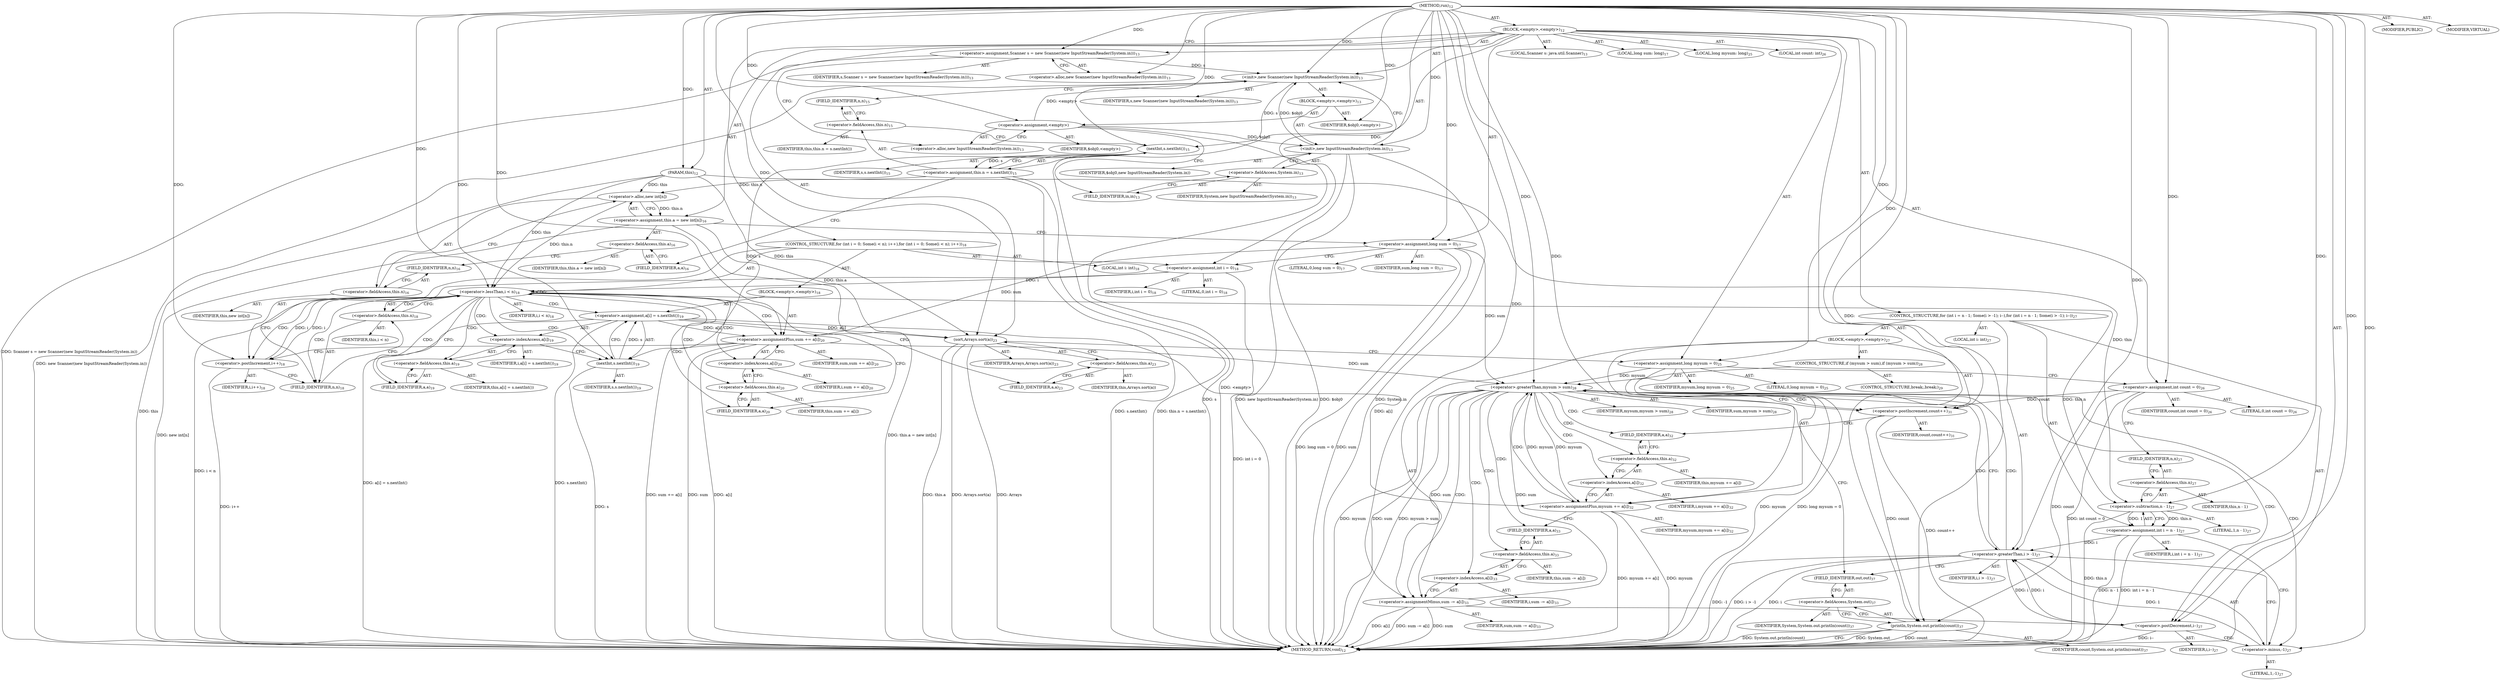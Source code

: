 digraph "run" {  
"22" [label = <(METHOD,run)<SUB>12</SUB>> ]
"23" [label = <(PARAM,this)<SUB>12</SUB>> ]
"24" [label = <(BLOCK,&lt;empty&gt;,&lt;empty&gt;)<SUB>12</SUB>> ]
"4" [label = <(LOCAL,Scanner s: java.util.Scanner)<SUB>13</SUB>> ]
"25" [label = <(&lt;operator&gt;.assignment,Scanner s = new Scanner(new InputStreamReader(System.in)))<SUB>13</SUB>> ]
"26" [label = <(IDENTIFIER,s,Scanner s = new Scanner(new InputStreamReader(System.in)))<SUB>13</SUB>> ]
"27" [label = <(&lt;operator&gt;.alloc,new Scanner(new InputStreamReader(System.in)))<SUB>13</SUB>> ]
"28" [label = <(&lt;init&gt;,new Scanner(new InputStreamReader(System.in)))<SUB>13</SUB>> ]
"3" [label = <(IDENTIFIER,s,new Scanner(new InputStreamReader(System.in)))<SUB>13</SUB>> ]
"29" [label = <(BLOCK,&lt;empty&gt;,&lt;empty&gt;)<SUB>13</SUB>> ]
"30" [label = <(&lt;operator&gt;.assignment,&lt;empty&gt;)> ]
"31" [label = <(IDENTIFIER,$obj0,&lt;empty&gt;)> ]
"32" [label = <(&lt;operator&gt;.alloc,new InputStreamReader(System.in))<SUB>13</SUB>> ]
"33" [label = <(&lt;init&gt;,new InputStreamReader(System.in))<SUB>13</SUB>> ]
"34" [label = <(IDENTIFIER,$obj0,new InputStreamReader(System.in))> ]
"35" [label = <(&lt;operator&gt;.fieldAccess,System.in)<SUB>13</SUB>> ]
"36" [label = <(IDENTIFIER,System,new InputStreamReader(System.in))<SUB>13</SUB>> ]
"37" [label = <(FIELD_IDENTIFIER,in,in)<SUB>13</SUB>> ]
"38" [label = <(IDENTIFIER,$obj0,&lt;empty&gt;)> ]
"39" [label = <(&lt;operator&gt;.assignment,this.n = s.nextInt())<SUB>15</SUB>> ]
"40" [label = <(&lt;operator&gt;.fieldAccess,this.n)<SUB>15</SUB>> ]
"41" [label = <(IDENTIFIER,this,this.n = s.nextInt())> ]
"42" [label = <(FIELD_IDENTIFIER,n,n)<SUB>15</SUB>> ]
"43" [label = <(nextInt,s.nextInt())<SUB>15</SUB>> ]
"44" [label = <(IDENTIFIER,s,s.nextInt())<SUB>15</SUB>> ]
"45" [label = <(&lt;operator&gt;.assignment,this.a = new int[n])<SUB>16</SUB>> ]
"46" [label = <(&lt;operator&gt;.fieldAccess,this.a)<SUB>16</SUB>> ]
"47" [label = <(IDENTIFIER,this,this.a = new int[n])> ]
"48" [label = <(FIELD_IDENTIFIER,a,a)<SUB>16</SUB>> ]
"49" [label = <(&lt;operator&gt;.alloc,new int[n])> ]
"50" [label = <(&lt;operator&gt;.fieldAccess,this.n)<SUB>16</SUB>> ]
"51" [label = <(IDENTIFIER,this,new int[n])> ]
"52" [label = <(FIELD_IDENTIFIER,n,n)<SUB>16</SUB>> ]
"53" [label = <(LOCAL,long sum: long)<SUB>17</SUB>> ]
"54" [label = <(&lt;operator&gt;.assignment,long sum = 0)<SUB>17</SUB>> ]
"55" [label = <(IDENTIFIER,sum,long sum = 0)<SUB>17</SUB>> ]
"56" [label = <(LITERAL,0,long sum = 0)<SUB>17</SUB>> ]
"57" [label = <(CONTROL_STRUCTURE,for (int i = 0; Some(i &lt; n); i++),for (int i = 0; Some(i &lt; n); i++))<SUB>18</SUB>> ]
"58" [label = <(LOCAL,int i: int)<SUB>18</SUB>> ]
"59" [label = <(&lt;operator&gt;.assignment,int i = 0)<SUB>18</SUB>> ]
"60" [label = <(IDENTIFIER,i,int i = 0)<SUB>18</SUB>> ]
"61" [label = <(LITERAL,0,int i = 0)<SUB>18</SUB>> ]
"62" [label = <(&lt;operator&gt;.lessThan,i &lt; n)<SUB>18</SUB>> ]
"63" [label = <(IDENTIFIER,i,i &lt; n)<SUB>18</SUB>> ]
"64" [label = <(&lt;operator&gt;.fieldAccess,this.n)<SUB>18</SUB>> ]
"65" [label = <(IDENTIFIER,this,i &lt; n)> ]
"66" [label = <(FIELD_IDENTIFIER,n,n)<SUB>18</SUB>> ]
"67" [label = <(&lt;operator&gt;.postIncrement,i++)<SUB>18</SUB>> ]
"68" [label = <(IDENTIFIER,i,i++)<SUB>18</SUB>> ]
"69" [label = <(BLOCK,&lt;empty&gt;,&lt;empty&gt;)<SUB>18</SUB>> ]
"70" [label = <(&lt;operator&gt;.assignment,a[i] = s.nextInt())<SUB>19</SUB>> ]
"71" [label = <(&lt;operator&gt;.indexAccess,a[i])<SUB>19</SUB>> ]
"72" [label = <(&lt;operator&gt;.fieldAccess,this.a)<SUB>19</SUB>> ]
"73" [label = <(IDENTIFIER,this,a[i] = s.nextInt())> ]
"74" [label = <(FIELD_IDENTIFIER,a,a)<SUB>19</SUB>> ]
"75" [label = <(IDENTIFIER,i,a[i] = s.nextInt())<SUB>19</SUB>> ]
"76" [label = <(nextInt,s.nextInt())<SUB>19</SUB>> ]
"77" [label = <(IDENTIFIER,s,s.nextInt())<SUB>19</SUB>> ]
"78" [label = <(&lt;operator&gt;.assignmentPlus,sum += a[i])<SUB>20</SUB>> ]
"79" [label = <(IDENTIFIER,sum,sum += a[i])<SUB>20</SUB>> ]
"80" [label = <(&lt;operator&gt;.indexAccess,a[i])<SUB>20</SUB>> ]
"81" [label = <(&lt;operator&gt;.fieldAccess,this.a)<SUB>20</SUB>> ]
"82" [label = <(IDENTIFIER,this,sum += a[i])> ]
"83" [label = <(FIELD_IDENTIFIER,a,a)<SUB>20</SUB>> ]
"84" [label = <(IDENTIFIER,i,sum += a[i])<SUB>20</SUB>> ]
"85" [label = <(sort,Arrays.sort(a))<SUB>23</SUB>> ]
"86" [label = <(IDENTIFIER,Arrays,Arrays.sort(a))<SUB>23</SUB>> ]
"87" [label = <(&lt;operator&gt;.fieldAccess,this.a)<SUB>23</SUB>> ]
"88" [label = <(IDENTIFIER,this,Arrays.sort(a))> ]
"89" [label = <(FIELD_IDENTIFIER,a,a)<SUB>23</SUB>> ]
"90" [label = <(LOCAL,long mysum: long)<SUB>25</SUB>> ]
"91" [label = <(&lt;operator&gt;.assignment,long mysum = 0)<SUB>25</SUB>> ]
"92" [label = <(IDENTIFIER,mysum,long mysum = 0)<SUB>25</SUB>> ]
"93" [label = <(LITERAL,0,long mysum = 0)<SUB>25</SUB>> ]
"94" [label = <(LOCAL,int count: int)<SUB>26</SUB>> ]
"95" [label = <(&lt;operator&gt;.assignment,int count = 0)<SUB>26</SUB>> ]
"96" [label = <(IDENTIFIER,count,int count = 0)<SUB>26</SUB>> ]
"97" [label = <(LITERAL,0,int count = 0)<SUB>26</SUB>> ]
"98" [label = <(CONTROL_STRUCTURE,for (int i = n - 1; Some(i &gt; -1); i--),for (int i = n - 1; Some(i &gt; -1); i--))<SUB>27</SUB>> ]
"99" [label = <(LOCAL,int i: int)<SUB>27</SUB>> ]
"100" [label = <(&lt;operator&gt;.assignment,int i = n - 1)<SUB>27</SUB>> ]
"101" [label = <(IDENTIFIER,i,int i = n - 1)<SUB>27</SUB>> ]
"102" [label = <(&lt;operator&gt;.subtraction,n - 1)<SUB>27</SUB>> ]
"103" [label = <(&lt;operator&gt;.fieldAccess,this.n)<SUB>27</SUB>> ]
"104" [label = <(IDENTIFIER,this,n - 1)> ]
"105" [label = <(FIELD_IDENTIFIER,n,n)<SUB>27</SUB>> ]
"106" [label = <(LITERAL,1,n - 1)<SUB>27</SUB>> ]
"107" [label = <(&lt;operator&gt;.greaterThan,i &gt; -1)<SUB>27</SUB>> ]
"108" [label = <(IDENTIFIER,i,i &gt; -1)<SUB>27</SUB>> ]
"109" [label = <(&lt;operator&gt;.minus,-1)<SUB>27</SUB>> ]
"110" [label = <(LITERAL,1,-1)<SUB>27</SUB>> ]
"111" [label = <(&lt;operator&gt;.postDecrement,i--)<SUB>27</SUB>> ]
"112" [label = <(IDENTIFIER,i,i--)<SUB>27</SUB>> ]
"113" [label = <(BLOCK,&lt;empty&gt;,&lt;empty&gt;)<SUB>27</SUB>> ]
"114" [label = <(CONTROL_STRUCTURE,if (mysum &gt; sum),if (mysum &gt; sum))<SUB>28</SUB>> ]
"115" [label = <(&lt;operator&gt;.greaterThan,mysum &gt; sum)<SUB>28</SUB>> ]
"116" [label = <(IDENTIFIER,mysum,mysum &gt; sum)<SUB>28</SUB>> ]
"117" [label = <(IDENTIFIER,sum,mysum &gt; sum)<SUB>28</SUB>> ]
"118" [label = <(CONTROL_STRUCTURE,break;,break;)<SUB>29</SUB>> ]
"119" [label = <(&lt;operator&gt;.postIncrement,count++)<SUB>31</SUB>> ]
"120" [label = <(IDENTIFIER,count,count++)<SUB>31</SUB>> ]
"121" [label = <(&lt;operator&gt;.assignmentPlus,mysum += a[i])<SUB>32</SUB>> ]
"122" [label = <(IDENTIFIER,mysum,mysum += a[i])<SUB>32</SUB>> ]
"123" [label = <(&lt;operator&gt;.indexAccess,a[i])<SUB>32</SUB>> ]
"124" [label = <(&lt;operator&gt;.fieldAccess,this.a)<SUB>32</SUB>> ]
"125" [label = <(IDENTIFIER,this,mysum += a[i])> ]
"126" [label = <(FIELD_IDENTIFIER,a,a)<SUB>32</SUB>> ]
"127" [label = <(IDENTIFIER,i,mysum += a[i])<SUB>32</SUB>> ]
"128" [label = <(&lt;operator&gt;.assignmentMinus,sum -= a[i])<SUB>33</SUB>> ]
"129" [label = <(IDENTIFIER,sum,sum -= a[i])<SUB>33</SUB>> ]
"130" [label = <(&lt;operator&gt;.indexAccess,a[i])<SUB>33</SUB>> ]
"131" [label = <(&lt;operator&gt;.fieldAccess,this.a)<SUB>33</SUB>> ]
"132" [label = <(IDENTIFIER,this,sum -= a[i])> ]
"133" [label = <(FIELD_IDENTIFIER,a,a)<SUB>33</SUB>> ]
"134" [label = <(IDENTIFIER,i,sum -= a[i])<SUB>33</SUB>> ]
"135" [label = <(println,System.out.println(count))<SUB>37</SUB>> ]
"136" [label = <(&lt;operator&gt;.fieldAccess,System.out)<SUB>37</SUB>> ]
"137" [label = <(IDENTIFIER,System,System.out.println(count))<SUB>37</SUB>> ]
"138" [label = <(FIELD_IDENTIFIER,out,out)<SUB>37</SUB>> ]
"139" [label = <(IDENTIFIER,count,System.out.println(count))<SUB>37</SUB>> ]
"140" [label = <(MODIFIER,PUBLIC)> ]
"141" [label = <(MODIFIER,VIRTUAL)> ]
"142" [label = <(METHOD_RETURN,void)<SUB>12</SUB>> ]
  "22" -> "23"  [ label = "AST: "] 
  "22" -> "24"  [ label = "AST: "] 
  "22" -> "140"  [ label = "AST: "] 
  "22" -> "141"  [ label = "AST: "] 
  "22" -> "142"  [ label = "AST: "] 
  "24" -> "4"  [ label = "AST: "] 
  "24" -> "25"  [ label = "AST: "] 
  "24" -> "28"  [ label = "AST: "] 
  "24" -> "39"  [ label = "AST: "] 
  "24" -> "45"  [ label = "AST: "] 
  "24" -> "53"  [ label = "AST: "] 
  "24" -> "54"  [ label = "AST: "] 
  "24" -> "57"  [ label = "AST: "] 
  "24" -> "85"  [ label = "AST: "] 
  "24" -> "90"  [ label = "AST: "] 
  "24" -> "91"  [ label = "AST: "] 
  "24" -> "94"  [ label = "AST: "] 
  "24" -> "95"  [ label = "AST: "] 
  "24" -> "98"  [ label = "AST: "] 
  "24" -> "135"  [ label = "AST: "] 
  "25" -> "26"  [ label = "AST: "] 
  "25" -> "27"  [ label = "AST: "] 
  "28" -> "3"  [ label = "AST: "] 
  "28" -> "29"  [ label = "AST: "] 
  "29" -> "30"  [ label = "AST: "] 
  "29" -> "33"  [ label = "AST: "] 
  "29" -> "38"  [ label = "AST: "] 
  "30" -> "31"  [ label = "AST: "] 
  "30" -> "32"  [ label = "AST: "] 
  "33" -> "34"  [ label = "AST: "] 
  "33" -> "35"  [ label = "AST: "] 
  "35" -> "36"  [ label = "AST: "] 
  "35" -> "37"  [ label = "AST: "] 
  "39" -> "40"  [ label = "AST: "] 
  "39" -> "43"  [ label = "AST: "] 
  "40" -> "41"  [ label = "AST: "] 
  "40" -> "42"  [ label = "AST: "] 
  "43" -> "44"  [ label = "AST: "] 
  "45" -> "46"  [ label = "AST: "] 
  "45" -> "49"  [ label = "AST: "] 
  "46" -> "47"  [ label = "AST: "] 
  "46" -> "48"  [ label = "AST: "] 
  "49" -> "50"  [ label = "AST: "] 
  "50" -> "51"  [ label = "AST: "] 
  "50" -> "52"  [ label = "AST: "] 
  "54" -> "55"  [ label = "AST: "] 
  "54" -> "56"  [ label = "AST: "] 
  "57" -> "58"  [ label = "AST: "] 
  "57" -> "59"  [ label = "AST: "] 
  "57" -> "62"  [ label = "AST: "] 
  "57" -> "67"  [ label = "AST: "] 
  "57" -> "69"  [ label = "AST: "] 
  "59" -> "60"  [ label = "AST: "] 
  "59" -> "61"  [ label = "AST: "] 
  "62" -> "63"  [ label = "AST: "] 
  "62" -> "64"  [ label = "AST: "] 
  "64" -> "65"  [ label = "AST: "] 
  "64" -> "66"  [ label = "AST: "] 
  "67" -> "68"  [ label = "AST: "] 
  "69" -> "70"  [ label = "AST: "] 
  "69" -> "78"  [ label = "AST: "] 
  "70" -> "71"  [ label = "AST: "] 
  "70" -> "76"  [ label = "AST: "] 
  "71" -> "72"  [ label = "AST: "] 
  "71" -> "75"  [ label = "AST: "] 
  "72" -> "73"  [ label = "AST: "] 
  "72" -> "74"  [ label = "AST: "] 
  "76" -> "77"  [ label = "AST: "] 
  "78" -> "79"  [ label = "AST: "] 
  "78" -> "80"  [ label = "AST: "] 
  "80" -> "81"  [ label = "AST: "] 
  "80" -> "84"  [ label = "AST: "] 
  "81" -> "82"  [ label = "AST: "] 
  "81" -> "83"  [ label = "AST: "] 
  "85" -> "86"  [ label = "AST: "] 
  "85" -> "87"  [ label = "AST: "] 
  "87" -> "88"  [ label = "AST: "] 
  "87" -> "89"  [ label = "AST: "] 
  "91" -> "92"  [ label = "AST: "] 
  "91" -> "93"  [ label = "AST: "] 
  "95" -> "96"  [ label = "AST: "] 
  "95" -> "97"  [ label = "AST: "] 
  "98" -> "99"  [ label = "AST: "] 
  "98" -> "100"  [ label = "AST: "] 
  "98" -> "107"  [ label = "AST: "] 
  "98" -> "111"  [ label = "AST: "] 
  "98" -> "113"  [ label = "AST: "] 
  "100" -> "101"  [ label = "AST: "] 
  "100" -> "102"  [ label = "AST: "] 
  "102" -> "103"  [ label = "AST: "] 
  "102" -> "106"  [ label = "AST: "] 
  "103" -> "104"  [ label = "AST: "] 
  "103" -> "105"  [ label = "AST: "] 
  "107" -> "108"  [ label = "AST: "] 
  "107" -> "109"  [ label = "AST: "] 
  "109" -> "110"  [ label = "AST: "] 
  "111" -> "112"  [ label = "AST: "] 
  "113" -> "114"  [ label = "AST: "] 
  "113" -> "119"  [ label = "AST: "] 
  "113" -> "121"  [ label = "AST: "] 
  "113" -> "128"  [ label = "AST: "] 
  "114" -> "115"  [ label = "AST: "] 
  "114" -> "118"  [ label = "AST: "] 
  "115" -> "116"  [ label = "AST: "] 
  "115" -> "117"  [ label = "AST: "] 
  "119" -> "120"  [ label = "AST: "] 
  "121" -> "122"  [ label = "AST: "] 
  "121" -> "123"  [ label = "AST: "] 
  "123" -> "124"  [ label = "AST: "] 
  "123" -> "127"  [ label = "AST: "] 
  "124" -> "125"  [ label = "AST: "] 
  "124" -> "126"  [ label = "AST: "] 
  "128" -> "129"  [ label = "AST: "] 
  "128" -> "130"  [ label = "AST: "] 
  "130" -> "131"  [ label = "AST: "] 
  "130" -> "134"  [ label = "AST: "] 
  "131" -> "132"  [ label = "AST: "] 
  "131" -> "133"  [ label = "AST: "] 
  "135" -> "136"  [ label = "AST: "] 
  "135" -> "139"  [ label = "AST: "] 
  "136" -> "137"  [ label = "AST: "] 
  "136" -> "138"  [ label = "AST: "] 
  "25" -> "32"  [ label = "CFG: "] 
  "28" -> "42"  [ label = "CFG: "] 
  "39" -> "48"  [ label = "CFG: "] 
  "45" -> "54"  [ label = "CFG: "] 
  "54" -> "59"  [ label = "CFG: "] 
  "85" -> "91"  [ label = "CFG: "] 
  "91" -> "95"  [ label = "CFG: "] 
  "95" -> "105"  [ label = "CFG: "] 
  "135" -> "142"  [ label = "CFG: "] 
  "27" -> "25"  [ label = "CFG: "] 
  "40" -> "43"  [ label = "CFG: "] 
  "43" -> "39"  [ label = "CFG: "] 
  "46" -> "52"  [ label = "CFG: "] 
  "49" -> "45"  [ label = "CFG: "] 
  "59" -> "66"  [ label = "CFG: "] 
  "62" -> "74"  [ label = "CFG: "] 
  "62" -> "89"  [ label = "CFG: "] 
  "67" -> "66"  [ label = "CFG: "] 
  "87" -> "85"  [ label = "CFG: "] 
  "100" -> "109"  [ label = "CFG: "] 
  "107" -> "115"  [ label = "CFG: "] 
  "107" -> "138"  [ label = "CFG: "] 
  "111" -> "109"  [ label = "CFG: "] 
  "136" -> "135"  [ label = "CFG: "] 
  "30" -> "37"  [ label = "CFG: "] 
  "33" -> "28"  [ label = "CFG: "] 
  "42" -> "40"  [ label = "CFG: "] 
  "48" -> "46"  [ label = "CFG: "] 
  "50" -> "49"  [ label = "CFG: "] 
  "64" -> "62"  [ label = "CFG: "] 
  "70" -> "83"  [ label = "CFG: "] 
  "78" -> "67"  [ label = "CFG: "] 
  "89" -> "87"  [ label = "CFG: "] 
  "102" -> "100"  [ label = "CFG: "] 
  "109" -> "107"  [ label = "CFG: "] 
  "119" -> "126"  [ label = "CFG: "] 
  "121" -> "133"  [ label = "CFG: "] 
  "128" -> "111"  [ label = "CFG: "] 
  "138" -> "136"  [ label = "CFG: "] 
  "32" -> "30"  [ label = "CFG: "] 
  "35" -> "33"  [ label = "CFG: "] 
  "52" -> "50"  [ label = "CFG: "] 
  "66" -> "64"  [ label = "CFG: "] 
  "71" -> "76"  [ label = "CFG: "] 
  "76" -> "70"  [ label = "CFG: "] 
  "80" -> "78"  [ label = "CFG: "] 
  "103" -> "102"  [ label = "CFG: "] 
  "115" -> "138"  [ label = "CFG: "] 
  "115" -> "119"  [ label = "CFG: "] 
  "123" -> "121"  [ label = "CFG: "] 
  "130" -> "128"  [ label = "CFG: "] 
  "37" -> "35"  [ label = "CFG: "] 
  "72" -> "71"  [ label = "CFG: "] 
  "81" -> "80"  [ label = "CFG: "] 
  "105" -> "103"  [ label = "CFG: "] 
  "124" -> "123"  [ label = "CFG: "] 
  "131" -> "130"  [ label = "CFG: "] 
  "74" -> "72"  [ label = "CFG: "] 
  "83" -> "81"  [ label = "CFG: "] 
  "126" -> "124"  [ label = "CFG: "] 
  "133" -> "131"  [ label = "CFG: "] 
  "22" -> "27"  [ label = "CFG: "] 
  "23" -> "142"  [ label = "DDG: this"] 
  "25" -> "142"  [ label = "DDG: Scanner s = new Scanner(new InputStreamReader(System.in))"] 
  "30" -> "142"  [ label = "DDG: &lt;empty&gt;"] 
  "33" -> "142"  [ label = "DDG: $obj0"] 
  "33" -> "142"  [ label = "DDG: System.in"] 
  "33" -> "142"  [ label = "DDG: new InputStreamReader(System.in)"] 
  "28" -> "142"  [ label = "DDG: new Scanner(new InputStreamReader(System.in))"] 
  "43" -> "142"  [ label = "DDG: s"] 
  "39" -> "142"  [ label = "DDG: s.nextInt()"] 
  "39" -> "142"  [ label = "DDG: this.n = s.nextInt()"] 
  "45" -> "142"  [ label = "DDG: new int[n]"] 
  "45" -> "142"  [ label = "DDG: this.a = new int[n]"] 
  "54" -> "142"  [ label = "DDG: sum"] 
  "54" -> "142"  [ label = "DDG: long sum = 0"] 
  "59" -> "142"  [ label = "DDG: int i = 0"] 
  "62" -> "142"  [ label = "DDG: i &lt; n"] 
  "85" -> "142"  [ label = "DDG: this.a"] 
  "85" -> "142"  [ label = "DDG: Arrays.sort(a)"] 
  "91" -> "142"  [ label = "DDG: mysum"] 
  "91" -> "142"  [ label = "DDG: long mysum = 0"] 
  "95" -> "142"  [ label = "DDG: int count = 0"] 
  "102" -> "142"  [ label = "DDG: this.n"] 
  "100" -> "142"  [ label = "DDG: n - 1"] 
  "100" -> "142"  [ label = "DDG: int i = n - 1"] 
  "107" -> "142"  [ label = "DDG: i"] 
  "107" -> "142"  [ label = "DDG: -1"] 
  "107" -> "142"  [ label = "DDG: i &gt; -1"] 
  "115" -> "142"  [ label = "DDG: mysum"] 
  "115" -> "142"  [ label = "DDG: sum"] 
  "115" -> "142"  [ label = "DDG: mysum &gt; sum"] 
  "119" -> "142"  [ label = "DDG: count++"] 
  "121" -> "142"  [ label = "DDG: mysum"] 
  "121" -> "142"  [ label = "DDG: mysum += a[i]"] 
  "128" -> "142"  [ label = "DDG: sum"] 
  "128" -> "142"  [ label = "DDG: a[i]"] 
  "128" -> "142"  [ label = "DDG: sum -= a[i]"] 
  "111" -> "142"  [ label = "DDG: i--"] 
  "135" -> "142"  [ label = "DDG: System.out"] 
  "135" -> "142"  [ label = "DDG: count"] 
  "135" -> "142"  [ label = "DDG: System.out.println(count)"] 
  "76" -> "142"  [ label = "DDG: s"] 
  "70" -> "142"  [ label = "DDG: s.nextInt()"] 
  "70" -> "142"  [ label = "DDG: a[i] = s.nextInt()"] 
  "78" -> "142"  [ label = "DDG: sum"] 
  "78" -> "142"  [ label = "DDG: a[i]"] 
  "78" -> "142"  [ label = "DDG: sum += a[i]"] 
  "67" -> "142"  [ label = "DDG: i++"] 
  "85" -> "142"  [ label = "DDG: Arrays"] 
  "22" -> "23"  [ label = "DDG: "] 
  "22" -> "25"  [ label = "DDG: "] 
  "43" -> "39"  [ label = "DDG: s"] 
  "49" -> "45"  [ label = "DDG: this.n"] 
  "22" -> "54"  [ label = "DDG: "] 
  "22" -> "91"  [ label = "DDG: "] 
  "22" -> "95"  [ label = "DDG: "] 
  "25" -> "28"  [ label = "DDG: s"] 
  "22" -> "28"  [ label = "DDG: "] 
  "30" -> "28"  [ label = "DDG: &lt;empty&gt;"] 
  "33" -> "28"  [ label = "DDG: $obj0"] 
  "22" -> "59"  [ label = "DDG: "] 
  "22" -> "85"  [ label = "DDG: "] 
  "23" -> "85"  [ label = "DDG: this"] 
  "45" -> "85"  [ label = "DDG: this.a"] 
  "70" -> "85"  [ label = "DDG: a[i]"] 
  "102" -> "100"  [ label = "DDG: this.n"] 
  "102" -> "100"  [ label = "DDG: 1"] 
  "95" -> "135"  [ label = "DDG: count"] 
  "119" -> "135"  [ label = "DDG: count"] 
  "22" -> "135"  [ label = "DDG: "] 
  "22" -> "30"  [ label = "DDG: "] 
  "22" -> "38"  [ label = "DDG: "] 
  "28" -> "43"  [ label = "DDG: s"] 
  "22" -> "43"  [ label = "DDG: "] 
  "23" -> "49"  [ label = "DDG: this"] 
  "39" -> "49"  [ label = "DDG: this.n"] 
  "59" -> "62"  [ label = "DDG: i"] 
  "67" -> "62"  [ label = "DDG: i"] 
  "22" -> "62"  [ label = "DDG: "] 
  "23" -> "62"  [ label = "DDG: this"] 
  "49" -> "62"  [ label = "DDG: this.n"] 
  "62" -> "67"  [ label = "DDG: i"] 
  "22" -> "67"  [ label = "DDG: "] 
  "76" -> "70"  [ label = "DDG: s"] 
  "70" -> "78"  [ label = "DDG: a[i]"] 
  "100" -> "107"  [ label = "DDG: i"] 
  "111" -> "107"  [ label = "DDG: i"] 
  "22" -> "107"  [ label = "DDG: "] 
  "109" -> "107"  [ label = "DDG: 1"] 
  "107" -> "111"  [ label = "DDG: i"] 
  "22" -> "111"  [ label = "DDG: "] 
  "70" -> "121"  [ label = "DDG: a[i]"] 
  "30" -> "33"  [ label = "DDG: $obj0"] 
  "22" -> "33"  [ label = "DDG: "] 
  "54" -> "78"  [ label = "DDG: sum"] 
  "22" -> "78"  [ label = "DDG: "] 
  "23" -> "102"  [ label = "DDG: this"] 
  "62" -> "102"  [ label = "DDG: this.n"] 
  "22" -> "102"  [ label = "DDG: "] 
  "22" -> "109"  [ label = "DDG: "] 
  "95" -> "119"  [ label = "DDG: count"] 
  "22" -> "119"  [ label = "DDG: "] 
  "115" -> "121"  [ label = "DDG: mysum"] 
  "22" -> "121"  [ label = "DDG: "] 
  "115" -> "128"  [ label = "DDG: sum"] 
  "22" -> "128"  [ label = "DDG: "] 
  "43" -> "76"  [ label = "DDG: s"] 
  "22" -> "76"  [ label = "DDG: "] 
  "91" -> "115"  [ label = "DDG: mysum"] 
  "121" -> "115"  [ label = "DDG: mysum"] 
  "22" -> "115"  [ label = "DDG: "] 
  "54" -> "115"  [ label = "DDG: sum"] 
  "128" -> "115"  [ label = "DDG: sum"] 
  "78" -> "115"  [ label = "DDG: sum"] 
  "62" -> "64"  [ label = "CDG: "] 
  "62" -> "66"  [ label = "CDG: "] 
  "62" -> "81"  [ label = "CDG: "] 
  "62" -> "72"  [ label = "CDG: "] 
  "62" -> "67"  [ label = "CDG: "] 
  "62" -> "74"  [ label = "CDG: "] 
  "62" -> "76"  [ label = "CDG: "] 
  "62" -> "80"  [ label = "CDG: "] 
  "62" -> "83"  [ label = "CDG: "] 
  "62" -> "71"  [ label = "CDG: "] 
  "62" -> "70"  [ label = "CDG: "] 
  "62" -> "78"  [ label = "CDG: "] 
  "62" -> "62"  [ label = "CDG: "] 
  "107" -> "115"  [ label = "CDG: "] 
  "115" -> "107"  [ label = "CDG: "] 
  "115" -> "128"  [ label = "CDG: "] 
  "115" -> "131"  [ label = "CDG: "] 
  "115" -> "119"  [ label = "CDG: "] 
  "115" -> "121"  [ label = "CDG: "] 
  "115" -> "123"  [ label = "CDG: "] 
  "115" -> "126"  [ label = "CDG: "] 
  "115" -> "130"  [ label = "CDG: "] 
  "115" -> "124"  [ label = "CDG: "] 
  "115" -> "111"  [ label = "CDG: "] 
  "115" -> "109"  [ label = "CDG: "] 
  "115" -> "133"  [ label = "CDG: "] 
}
